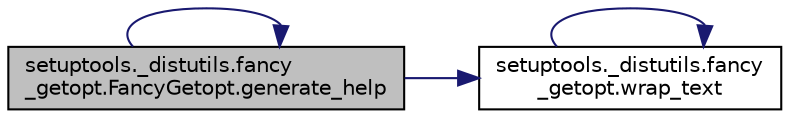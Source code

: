 digraph "setuptools._distutils.fancy_getopt.FancyGetopt.generate_help"
{
 // LATEX_PDF_SIZE
  edge [fontname="Helvetica",fontsize="10",labelfontname="Helvetica",labelfontsize="10"];
  node [fontname="Helvetica",fontsize="10",shape=record];
  rankdir="LR";
  Node1 [label="setuptools._distutils.fancy\l_getopt.FancyGetopt.generate_help",height=0.2,width=0.4,color="black", fillcolor="grey75", style="filled", fontcolor="black",tooltip=" "];
  Node1 -> Node1 [color="midnightblue",fontsize="10",style="solid",fontname="Helvetica"];
  Node1 -> Node2 [color="midnightblue",fontsize="10",style="solid",fontname="Helvetica"];
  Node2 [label="setuptools._distutils.fancy\l_getopt.wrap_text",height=0.2,width=0.4,color="black", fillcolor="white", style="filled",URL="$d0/d13/namespacesetuptools_1_1__distutils_1_1fancy__getopt.html#aa01c8d3e0a2fd41fefc32875efe1215a",tooltip=" "];
  Node2 -> Node2 [color="midnightblue",fontsize="10",style="solid",fontname="Helvetica"];
}
